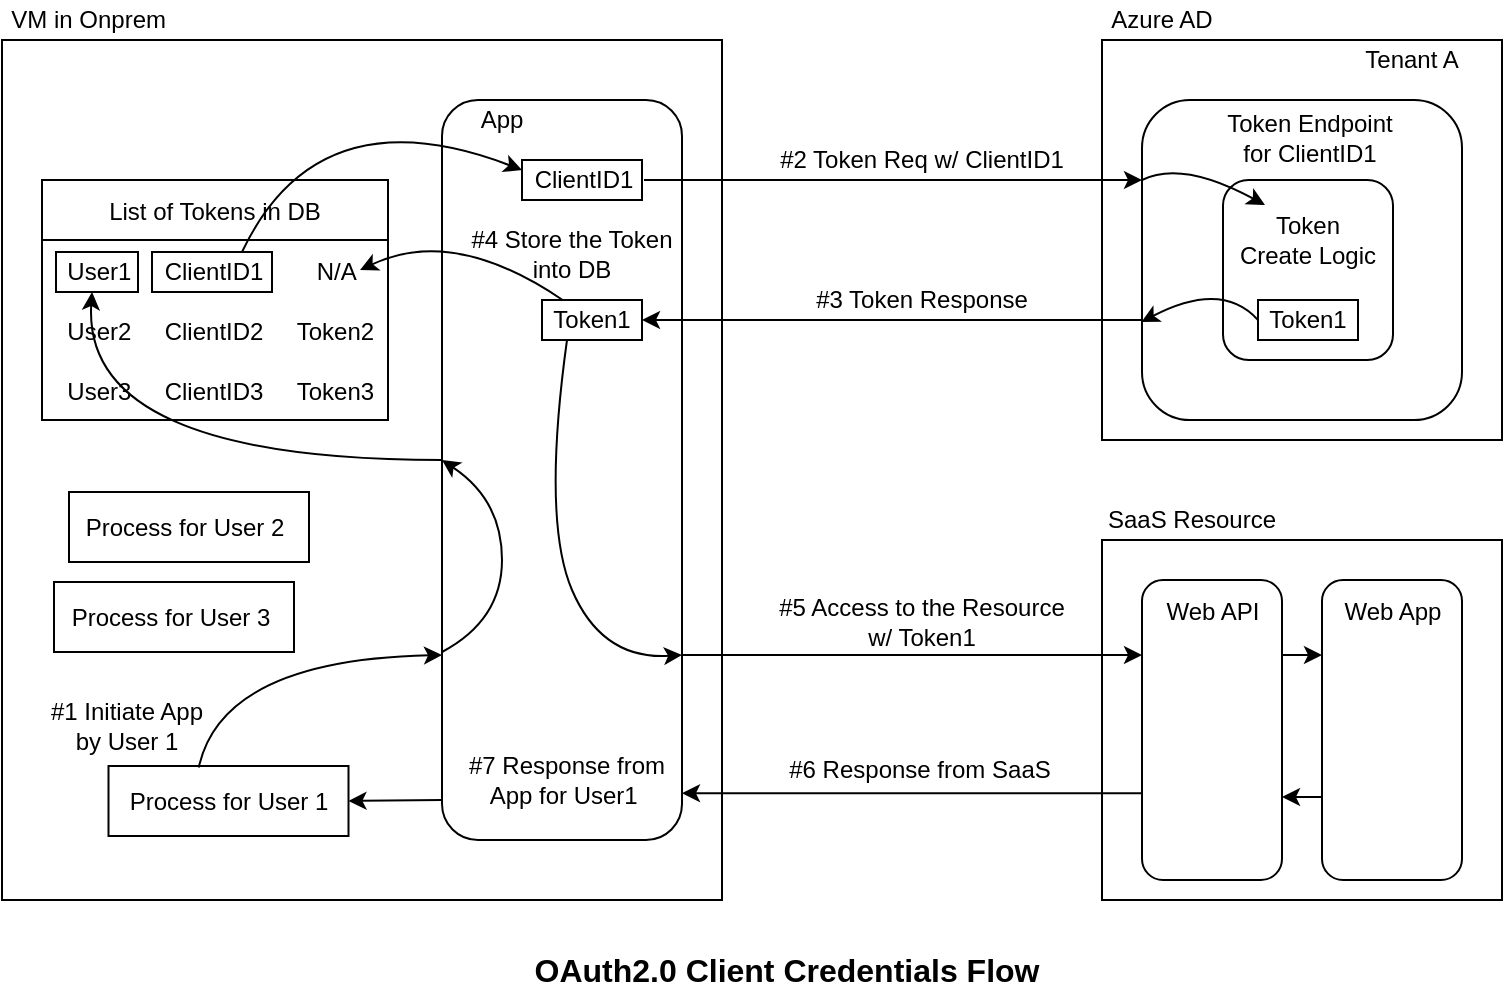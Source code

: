 <mxfile version="18.1.2" type="github">
  <diagram id="--nqma7Hxtt_wLqLNTel" name="Page-1">
    <mxGraphModel dx="1640" dy="922" grid="1" gridSize="10" guides="1" tooltips="1" connect="1" arrows="1" fold="1" page="1" pageScale="1" pageWidth="827" pageHeight="1169" math="0" shadow="0">
      <root>
        <mxCell id="0" />
        <mxCell id="1" parent="0" />
        <mxCell id="2p3ya99PdbGUZq53EWPI-1" value="" style="rounded=0;whiteSpace=wrap;html=1;" vertex="1" parent="1">
          <mxGeometry x="50" y="150" width="360" height="430" as="geometry" />
        </mxCell>
        <mxCell id="2p3ya99PdbGUZq53EWPI-2" value="" style="rounded=1;whiteSpace=wrap;html=1;" vertex="1" parent="1">
          <mxGeometry x="270" y="180" width="120" height="370" as="geometry" />
        </mxCell>
        <mxCell id="2p3ya99PdbGUZq53EWPI-3" value="App" style="text;html=1;strokeColor=none;fillColor=none;align=center;verticalAlign=middle;whiteSpace=wrap;rounded=0;" vertex="1" parent="1">
          <mxGeometry x="280" y="180" width="40" height="20" as="geometry" />
        </mxCell>
        <mxCell id="2p3ya99PdbGUZq53EWPI-5" value="List of Tokens in DB" style="swimlane;fontStyle=0;childLayout=stackLayout;horizontal=1;startSize=30;horizontalStack=0;resizeParent=1;resizeParentMax=0;resizeLast=0;collapsible=1;marginBottom=0;" vertex="1" parent="1">
          <mxGeometry x="70" y="220" width="173" height="120" as="geometry" />
        </mxCell>
        <mxCell id="2p3ya99PdbGUZq53EWPI-6" value="  User1     ClientID1        N/A" style="text;strokeColor=none;fillColor=none;align=left;verticalAlign=middle;spacingLeft=4;spacingRight=4;overflow=hidden;points=[[0,0.5],[1,0.5]];portConstraint=eastwest;rotatable=0;" vertex="1" parent="2p3ya99PdbGUZq53EWPI-5">
          <mxGeometry y="30" width="173" height="30" as="geometry" />
        </mxCell>
        <mxCell id="2p3ya99PdbGUZq53EWPI-7" value="  User2     ClientID2     Token2" style="text;strokeColor=none;fillColor=none;align=left;verticalAlign=middle;spacingLeft=4;spacingRight=4;overflow=hidden;points=[[0,0.5],[1,0.5]];portConstraint=eastwest;rotatable=0;" vertex="1" parent="2p3ya99PdbGUZq53EWPI-5">
          <mxGeometry y="60" width="173" height="30" as="geometry" />
        </mxCell>
        <mxCell id="2p3ya99PdbGUZq53EWPI-8" value="  User3     ClientID3     Token3" style="text;strokeColor=none;fillColor=none;align=left;verticalAlign=middle;spacingLeft=4;spacingRight=4;overflow=hidden;points=[[0,0.5],[1,0.5]];portConstraint=eastwest;rotatable=0;" vertex="1" parent="2p3ya99PdbGUZq53EWPI-5">
          <mxGeometry y="90" width="173" height="30" as="geometry" />
        </mxCell>
        <mxCell id="2p3ya99PdbGUZq53EWPI-9" style="edgeStyle=orthogonalEdgeStyle;rounded=0;orthogonalLoop=1;jettySize=auto;html=1;exitX=1;exitY=0.5;exitDx=0;exitDy=0;" edge="1" parent="2p3ya99PdbGUZq53EWPI-5" source="2p3ya99PdbGUZq53EWPI-6" target="2p3ya99PdbGUZq53EWPI-6">
          <mxGeometry relative="1" as="geometry" />
        </mxCell>
        <mxCell id="2p3ya99PdbGUZq53EWPI-14" value="VM in Onprem&amp;nbsp;" style="text;html=1;strokeColor=none;fillColor=none;align=center;verticalAlign=middle;whiteSpace=wrap;rounded=0;" vertex="1" parent="1">
          <mxGeometry x="50" y="130" width="90" height="20" as="geometry" />
        </mxCell>
        <mxCell id="2p3ya99PdbGUZq53EWPI-17" value="" style="rounded=0;whiteSpace=wrap;html=1;" vertex="1" parent="1">
          <mxGeometry x="600" y="150" width="200" height="200" as="geometry" />
        </mxCell>
        <mxCell id="2p3ya99PdbGUZq53EWPI-18" value="Azure AD" style="text;html=1;strokeColor=none;fillColor=none;align=center;verticalAlign=middle;whiteSpace=wrap;rounded=0;" vertex="1" parent="1">
          <mxGeometry x="600" y="130" width="60" height="20" as="geometry" />
        </mxCell>
        <mxCell id="2p3ya99PdbGUZq53EWPI-30" style="edgeStyle=orthogonalEdgeStyle;rounded=0;orthogonalLoop=1;jettySize=auto;html=1;exitX=0;exitY=0.75;exitDx=0;exitDy=0;entryX=1;entryY=0.5;entryDx=0;entryDy=0;" edge="1" parent="1" source="2p3ya99PdbGUZq53EWPI-19" target="2p3ya99PdbGUZq53EWPI-41">
          <mxGeometry relative="1" as="geometry">
            <Array as="points">
              <mxPoint x="620" y="290" />
            </Array>
          </mxGeometry>
        </mxCell>
        <mxCell id="2p3ya99PdbGUZq53EWPI-19" value="" style="rounded=1;whiteSpace=wrap;html=1;" vertex="1" parent="1">
          <mxGeometry x="620" y="180" width="160" height="160" as="geometry" />
        </mxCell>
        <mxCell id="2p3ya99PdbGUZq53EWPI-23" value="Token Endpoint &lt;br&gt;for ClientID1" style="text;html=1;strokeColor=none;fillColor=none;align=center;verticalAlign=middle;whiteSpace=wrap;rounded=0;" vertex="1" parent="1">
          <mxGeometry x="639" y="184" width="130" height="30" as="geometry" />
        </mxCell>
        <mxCell id="2p3ya99PdbGUZq53EWPI-27" value="#3 Token Response" style="text;html=1;strokeColor=none;fillColor=none;align=center;verticalAlign=middle;whiteSpace=wrap;rounded=0;" vertex="1" parent="1">
          <mxGeometry x="430" y="270" width="160" height="20" as="geometry" />
        </mxCell>
        <mxCell id="2p3ya99PdbGUZq53EWPI-25" value="#2 Token Req w/ ClientID1" style="text;html=1;strokeColor=none;fillColor=none;align=center;verticalAlign=middle;whiteSpace=wrap;rounded=0;" vertex="1" parent="1">
          <mxGeometry x="430" y="200" width="160" height="20" as="geometry" />
        </mxCell>
        <mxCell id="2p3ya99PdbGUZq53EWPI-29" value="" style="endArrow=classic;html=1;rounded=0;entryX=0;entryY=0.25;entryDx=0;entryDy=0;exitX=1;exitY=0.5;exitDx=0;exitDy=0;" edge="1" parent="1" source="2p3ya99PdbGUZq53EWPI-51" target="2p3ya99PdbGUZq53EWPI-19">
          <mxGeometry width="50" height="50" relative="1" as="geometry">
            <mxPoint x="390" y="220" as="sourcePoint" />
            <mxPoint x="520" y="330" as="targetPoint" />
          </mxGeometry>
        </mxCell>
        <mxCell id="2p3ya99PdbGUZq53EWPI-33" value="" style="rounded=0;whiteSpace=wrap;html=1;" vertex="1" parent="1">
          <mxGeometry x="600" y="400" width="200" height="180" as="geometry" />
        </mxCell>
        <mxCell id="2p3ya99PdbGUZq53EWPI-34" value="SaaS Resource" style="text;html=1;strokeColor=none;fillColor=none;align=center;verticalAlign=middle;whiteSpace=wrap;rounded=0;" vertex="1" parent="1">
          <mxGeometry x="600" y="380" width="90" height="20" as="geometry" />
        </mxCell>
        <mxCell id="2p3ya99PdbGUZq53EWPI-36" value="#4 Store the Token into DB" style="text;html=1;strokeColor=none;fillColor=none;align=center;verticalAlign=middle;whiteSpace=wrap;rounded=0;" vertex="1" parent="1">
          <mxGeometry x="275" y="238.5" width="120" height="37.5" as="geometry" />
        </mxCell>
        <mxCell id="2p3ya99PdbGUZq53EWPI-37" value="#5 Access to the Resource&lt;br&gt;w/ Token1" style="text;html=1;strokeColor=none;fillColor=none;align=center;verticalAlign=middle;whiteSpace=wrap;rounded=0;" vertex="1" parent="1">
          <mxGeometry x="430" y="426" width="160" height="30" as="geometry" />
        </mxCell>
        <mxCell id="2p3ya99PdbGUZq53EWPI-40" value="" style="rounded=0;whiteSpace=wrap;html=1;" vertex="1" parent="1">
          <mxGeometry x="320" y="280" width="50" height="20" as="geometry" />
        </mxCell>
        <mxCell id="2p3ya99PdbGUZq53EWPI-41" value="Token1" style="text;html=1;strokeColor=none;fillColor=none;align=center;verticalAlign=middle;whiteSpace=wrap;rounded=0;" vertex="1" parent="1">
          <mxGeometry x="320" y="280" width="50" height="20" as="geometry" />
        </mxCell>
        <mxCell id="2p3ya99PdbGUZq53EWPI-42" value="Tenant A" style="text;html=1;strokeColor=none;fillColor=none;align=center;verticalAlign=middle;whiteSpace=wrap;rounded=0;" vertex="1" parent="1">
          <mxGeometry x="710" y="150" width="90" height="20" as="geometry" />
        </mxCell>
        <mxCell id="2p3ya99PdbGUZq53EWPI-45" value="" style="rounded=0;whiteSpace=wrap;html=1;fillColor=none;strokeColor=#000000;" vertex="1" parent="1">
          <mxGeometry x="125" y="256" width="60" height="20" as="geometry" />
        </mxCell>
        <mxCell id="2p3ya99PdbGUZq53EWPI-50" value="" style="rounded=0;whiteSpace=wrap;html=1;" vertex="1" parent="1">
          <mxGeometry x="310" y="210" width="60" height="20" as="geometry" />
        </mxCell>
        <mxCell id="2p3ya99PdbGUZq53EWPI-51" value="ClientID1" style="text;html=1;strokeColor=none;fillColor=none;align=center;verticalAlign=middle;whiteSpace=wrap;rounded=0;" vertex="1" parent="1">
          <mxGeometry x="311" y="210" width="60" height="20" as="geometry" />
        </mxCell>
        <mxCell id="2p3ya99PdbGUZq53EWPI-55" value="#6 Response from SaaS" style="text;html=1;strokeColor=none;fillColor=none;align=center;verticalAlign=middle;whiteSpace=wrap;rounded=0;" vertex="1" parent="1">
          <mxGeometry x="429.01" y="500" width="160" height="30" as="geometry" />
        </mxCell>
        <mxCell id="2p3ya99PdbGUZq53EWPI-68" value="" style="curved=1;endArrow=classic;html=1;rounded=0;exitX=0.75;exitY=0;exitDx=0;exitDy=0;entryX=0;entryY=0.25;entryDx=0;entryDy=0;" edge="1" parent="1" source="2p3ya99PdbGUZq53EWPI-45" target="2p3ya99PdbGUZq53EWPI-50">
          <mxGeometry width="50" height="50" relative="1" as="geometry">
            <mxPoint x="390" y="350" as="sourcePoint" />
            <mxPoint x="440" y="300" as="targetPoint" />
            <Array as="points">
              <mxPoint x="208" y="176" />
            </Array>
          </mxGeometry>
        </mxCell>
        <mxCell id="2p3ya99PdbGUZq53EWPI-69" value="" style="curved=1;endArrow=classic;html=1;rounded=0;" edge="1" parent="1" source="2p3ya99PdbGUZq53EWPI-41">
          <mxGeometry width="50" height="50" relative="1" as="geometry">
            <mxPoint x="138" y="350" as="sourcePoint" />
            <mxPoint x="229" y="265" as="targetPoint" />
            <Array as="points">
              <mxPoint x="276" y="243" />
            </Array>
          </mxGeometry>
        </mxCell>
        <mxCell id="2p3ya99PdbGUZq53EWPI-70" value="" style="curved=1;endArrow=classic;html=1;rounded=0;exitX=0.25;exitY=1;exitDx=0;exitDy=0;entryX=1;entryY=0.75;entryDx=0;entryDy=0;" edge="1" parent="1" source="2p3ya99PdbGUZq53EWPI-41" target="2p3ya99PdbGUZq53EWPI-2">
          <mxGeometry width="50" height="50" relative="1" as="geometry">
            <mxPoint x="279.998" y="470.5" as="sourcePoint" />
            <mxPoint x="175.52" y="411.5" as="targetPoint" />
            <Array as="points">
              <mxPoint x="320" y="390" />
              <mxPoint x="350" y="460" />
            </Array>
          </mxGeometry>
        </mxCell>
        <mxCell id="2p3ya99PdbGUZq53EWPI-77" style="edgeStyle=orthogonalEdgeStyle;rounded=0;orthogonalLoop=1;jettySize=auto;html=1;exitX=1;exitY=0.25;exitDx=0;exitDy=0;entryX=0;entryY=0.25;entryDx=0;entryDy=0;endArrow=classic;endFill=1;" edge="1" parent="1" source="2p3ya99PdbGUZq53EWPI-73" target="2p3ya99PdbGUZq53EWPI-75">
          <mxGeometry relative="1" as="geometry" />
        </mxCell>
        <mxCell id="2p3ya99PdbGUZq53EWPI-73" value="" style="rounded=1;whiteSpace=wrap;html=1;" vertex="1" parent="1">
          <mxGeometry x="620" y="420" width="70" height="150" as="geometry" />
        </mxCell>
        <mxCell id="2p3ya99PdbGUZq53EWPI-74" value="Web API" style="text;html=1;strokeColor=none;fillColor=none;align=center;verticalAlign=middle;whiteSpace=wrap;rounded=0;" vertex="1" parent="1">
          <mxGeometry x="620" y="426" width="70.99" height="20" as="geometry" />
        </mxCell>
        <mxCell id="2p3ya99PdbGUZq53EWPI-78" style="edgeStyle=orthogonalEdgeStyle;rounded=0;orthogonalLoop=1;jettySize=auto;html=1;exitX=0;exitY=0.75;exitDx=0;exitDy=0;entryX=1;entryY=0.75;entryDx=0;entryDy=0;endArrow=classic;endFill=1;" edge="1" parent="1">
          <mxGeometry relative="1" as="geometry">
            <mxPoint x="710" y="528.5" as="sourcePoint" />
            <mxPoint x="690" y="528.5" as="targetPoint" />
          </mxGeometry>
        </mxCell>
        <mxCell id="2p3ya99PdbGUZq53EWPI-75" value="" style="rounded=1;whiteSpace=wrap;html=1;" vertex="1" parent="1">
          <mxGeometry x="710" y="420" width="70" height="150" as="geometry" />
        </mxCell>
        <mxCell id="2p3ya99PdbGUZq53EWPI-76" value="Web App" style="text;html=1;strokeColor=none;fillColor=none;align=center;verticalAlign=middle;whiteSpace=wrap;rounded=0;" vertex="1" parent="1">
          <mxGeometry x="710" y="426" width="70.99" height="20" as="geometry" />
        </mxCell>
        <mxCell id="2p3ya99PdbGUZq53EWPI-62" style="edgeStyle=orthogonalEdgeStyle;rounded=0;orthogonalLoop=1;jettySize=auto;html=1;exitX=1;exitY=0.75;exitDx=0;exitDy=0;entryX=0;entryY=0.25;entryDx=0;entryDy=0;endArrow=classic;endFill=1;" edge="1" parent="1" source="2p3ya99PdbGUZq53EWPI-2" target="2p3ya99PdbGUZq53EWPI-73">
          <mxGeometry relative="1" as="geometry" />
        </mxCell>
        <mxCell id="2p3ya99PdbGUZq53EWPI-64" style="edgeStyle=orthogonalEdgeStyle;rounded=0;orthogonalLoop=1;jettySize=auto;html=1;entryX=1.009;entryY=0.899;entryDx=0;entryDy=0;entryPerimeter=0;endArrow=classic;endFill=1;" edge="1" parent="1" source="2p3ya99PdbGUZq53EWPI-73">
          <mxGeometry relative="1" as="geometry">
            <mxPoint x="598.81" y="525.96" as="sourcePoint" />
            <mxPoint x="390" y="526.63" as="targetPoint" />
            <Array as="points">
              <mxPoint x="494" y="526" />
            </Array>
          </mxGeometry>
        </mxCell>
        <mxCell id="2p3ya99PdbGUZq53EWPI-79" value="" style="rounded=1;whiteSpace=wrap;html=1;" vertex="1" parent="1">
          <mxGeometry x="660.5" y="220" width="85" height="90" as="geometry" />
        </mxCell>
        <mxCell id="2p3ya99PdbGUZq53EWPI-80" value="Token&lt;br&gt;Create Logic" style="text;html=1;strokeColor=none;fillColor=none;align=center;verticalAlign=middle;whiteSpace=wrap;rounded=0;" vertex="1" parent="1">
          <mxGeometry x="660" y="232.5" width="85.99" height="35" as="geometry" />
        </mxCell>
        <mxCell id="2p3ya99PdbGUZq53EWPI-38" value="" style="rounded=0;whiteSpace=wrap;html=1;" vertex="1" parent="1">
          <mxGeometry x="678" y="280" width="50" height="20" as="geometry" />
        </mxCell>
        <mxCell id="2p3ya99PdbGUZq53EWPI-39" value="Token1" style="text;html=1;strokeColor=none;fillColor=none;align=center;verticalAlign=middle;whiteSpace=wrap;rounded=0;" vertex="1" parent="1">
          <mxGeometry x="678" y="280" width="50" height="20" as="geometry" />
        </mxCell>
        <mxCell id="2p3ya99PdbGUZq53EWPI-84" value="" style="curved=1;endArrow=classic;html=1;rounded=0;exitX=0;exitY=0.5;exitDx=0;exitDy=0;entryX=-0.002;entryY=0.694;entryDx=0;entryDy=0;entryPerimeter=0;" edge="1" parent="1" source="2p3ya99PdbGUZq53EWPI-39" target="2p3ya99PdbGUZq53EWPI-19">
          <mxGeometry width="50" height="50" relative="1" as="geometry">
            <mxPoint x="660" y="334" as="sourcePoint" />
            <mxPoint x="802" y="339" as="targetPoint" />
            <Array as="points">
              <mxPoint x="660" y="270" />
            </Array>
          </mxGeometry>
        </mxCell>
        <mxCell id="2p3ya99PdbGUZq53EWPI-86" value="" style="curved=1;endArrow=classic;html=1;rounded=0;exitX=0.75;exitY=0;exitDx=0;exitDy=0;entryX=0.25;entryY=0;entryDx=0;entryDy=0;" edge="1" parent="1" target="2p3ya99PdbGUZq53EWPI-80">
          <mxGeometry width="50" height="50" relative="1" as="geometry">
            <mxPoint x="620" y="220" as="sourcePoint" />
            <mxPoint x="762" y="225" as="targetPoint" />
            <Array as="points">
              <mxPoint x="640" y="210" />
            </Array>
          </mxGeometry>
        </mxCell>
        <mxCell id="2p3ya99PdbGUZq53EWPI-98" style="edgeStyle=orthogonalEdgeStyle;rounded=0;orthogonalLoop=1;jettySize=auto;html=1;exitX=1;exitY=0.5;exitDx=0;exitDy=0;endArrow=classic;endFill=1;fillColor=default;entryX=1;entryY=0.5;entryDx=0;entryDy=0;" edge="1" parent="1" target="2p3ya99PdbGUZq53EWPI-88">
          <mxGeometry relative="1" as="geometry">
            <mxPoint x="270" y="530" as="sourcePoint" />
          </mxGeometry>
        </mxCell>
        <mxCell id="2p3ya99PdbGUZq53EWPI-88" value="" style="rounded=0;whiteSpace=wrap;html=1;" vertex="1" parent="1">
          <mxGeometry x="103.25" y="513" width="120" height="35" as="geometry" />
        </mxCell>
        <mxCell id="2p3ya99PdbGUZq53EWPI-89" value="Process for User 1" style="text;html=1;strokeColor=none;fillColor=none;align=center;verticalAlign=middle;whiteSpace=wrap;rounded=0;" vertex="1" parent="1">
          <mxGeometry x="109.75" y="520.5" width="107" height="20" as="geometry" />
        </mxCell>
        <mxCell id="2p3ya99PdbGUZq53EWPI-90" value="" style="rounded=0;whiteSpace=wrap;html=1;" vertex="1" parent="1">
          <mxGeometry x="76" y="421" width="120" height="35" as="geometry" />
        </mxCell>
        <mxCell id="2p3ya99PdbGUZq53EWPI-91" value="Process for User 3" style="text;html=1;strokeColor=none;fillColor=none;align=center;verticalAlign=middle;whiteSpace=wrap;rounded=0;" vertex="1" parent="1">
          <mxGeometry x="80.5" y="428.5" width="107" height="20" as="geometry" />
        </mxCell>
        <mxCell id="2p3ya99PdbGUZq53EWPI-92" value="" style="rounded=0;whiteSpace=wrap;html=1;" vertex="1" parent="1">
          <mxGeometry x="83.5" y="376" width="120" height="35" as="geometry" />
        </mxCell>
        <mxCell id="2p3ya99PdbGUZq53EWPI-93" value="Process for User 2" style="text;html=1;strokeColor=none;fillColor=none;align=center;verticalAlign=middle;whiteSpace=wrap;rounded=0;" vertex="1" parent="1">
          <mxGeometry x="88" y="383.5" width="107" height="20" as="geometry" />
        </mxCell>
        <mxCell id="2p3ya99PdbGUZq53EWPI-95" value="" style="curved=1;endArrow=classic;html=1;rounded=0;exitX=0.376;exitY=0.022;exitDx=0;exitDy=0;entryX=0;entryY=0.75;entryDx=0;entryDy=0;exitPerimeter=0;" edge="1" parent="1" source="2p3ya99PdbGUZq53EWPI-88" target="2p3ya99PdbGUZq53EWPI-2">
          <mxGeometry width="50" height="50" relative="1" as="geometry">
            <mxPoint x="178" y="500" as="sourcePoint" />
            <mxPoint x="320" y="459" as="targetPoint" />
            <Array as="points">
              <mxPoint x="160" y="460" />
            </Array>
          </mxGeometry>
        </mxCell>
        <mxCell id="2p3ya99PdbGUZq53EWPI-96" value="#1 Initiate App &lt;br&gt;by User 1" style="text;html=1;strokeColor=none;fillColor=none;align=center;verticalAlign=middle;whiteSpace=wrap;rounded=0;" vertex="1" parent="1">
          <mxGeometry x="60" y="473" width="105" height="40" as="geometry" />
        </mxCell>
        <mxCell id="2p3ya99PdbGUZq53EWPI-97" value="#7 Response from App for User1&amp;nbsp;" style="text;html=1;strokeColor=none;fillColor=none;align=center;verticalAlign=middle;whiteSpace=wrap;rounded=0;" vertex="1" parent="1">
          <mxGeometry x="280" y="500" width="105" height="40" as="geometry" />
        </mxCell>
        <mxCell id="2p3ya99PdbGUZq53EWPI-100" value="" style="rounded=0;whiteSpace=wrap;html=1;fillColor=none;strokeColor=#000000;" vertex="1" parent="1">
          <mxGeometry x="77" y="256" width="41" height="20" as="geometry" />
        </mxCell>
        <mxCell id="2p3ya99PdbGUZq53EWPI-101" value="" style="curved=1;endArrow=classic;html=1;rounded=0;" edge="1" parent="1">
          <mxGeometry width="50" height="50" relative="1" as="geometry">
            <mxPoint x="270" y="360" as="sourcePoint" />
            <mxPoint x="95" y="276" as="targetPoint" />
            <Array as="points">
              <mxPoint x="90" y="360" />
            </Array>
          </mxGeometry>
        </mxCell>
        <mxCell id="2p3ya99PdbGUZq53EWPI-102" value="" style="curved=1;endArrow=classic;html=1;rounded=0;" edge="1" parent="1">
          <mxGeometry width="50" height="50" relative="1" as="geometry">
            <mxPoint x="270" y="456" as="sourcePoint" />
            <mxPoint x="270" y="360" as="targetPoint" />
            <Array as="points">
              <mxPoint x="300" y="440" />
              <mxPoint x="300" y="380" />
            </Array>
          </mxGeometry>
        </mxCell>
        <mxCell id="2p3ya99PdbGUZq53EWPI-104" value="&lt;font style=&quot;font-size: 16px;&quot;&gt;OAuth2.0 Client Credentials Flow&lt;/font&gt;" style="text;html=1;strokeColor=none;fillColor=none;align=center;verticalAlign=middle;whiteSpace=wrap;rounded=0;fontStyle=1;strokeWidth=1;" vertex="1" parent="1">
          <mxGeometry x="280" y="600" width="324.5" height="30" as="geometry" />
        </mxCell>
      </root>
    </mxGraphModel>
  </diagram>
</mxfile>
